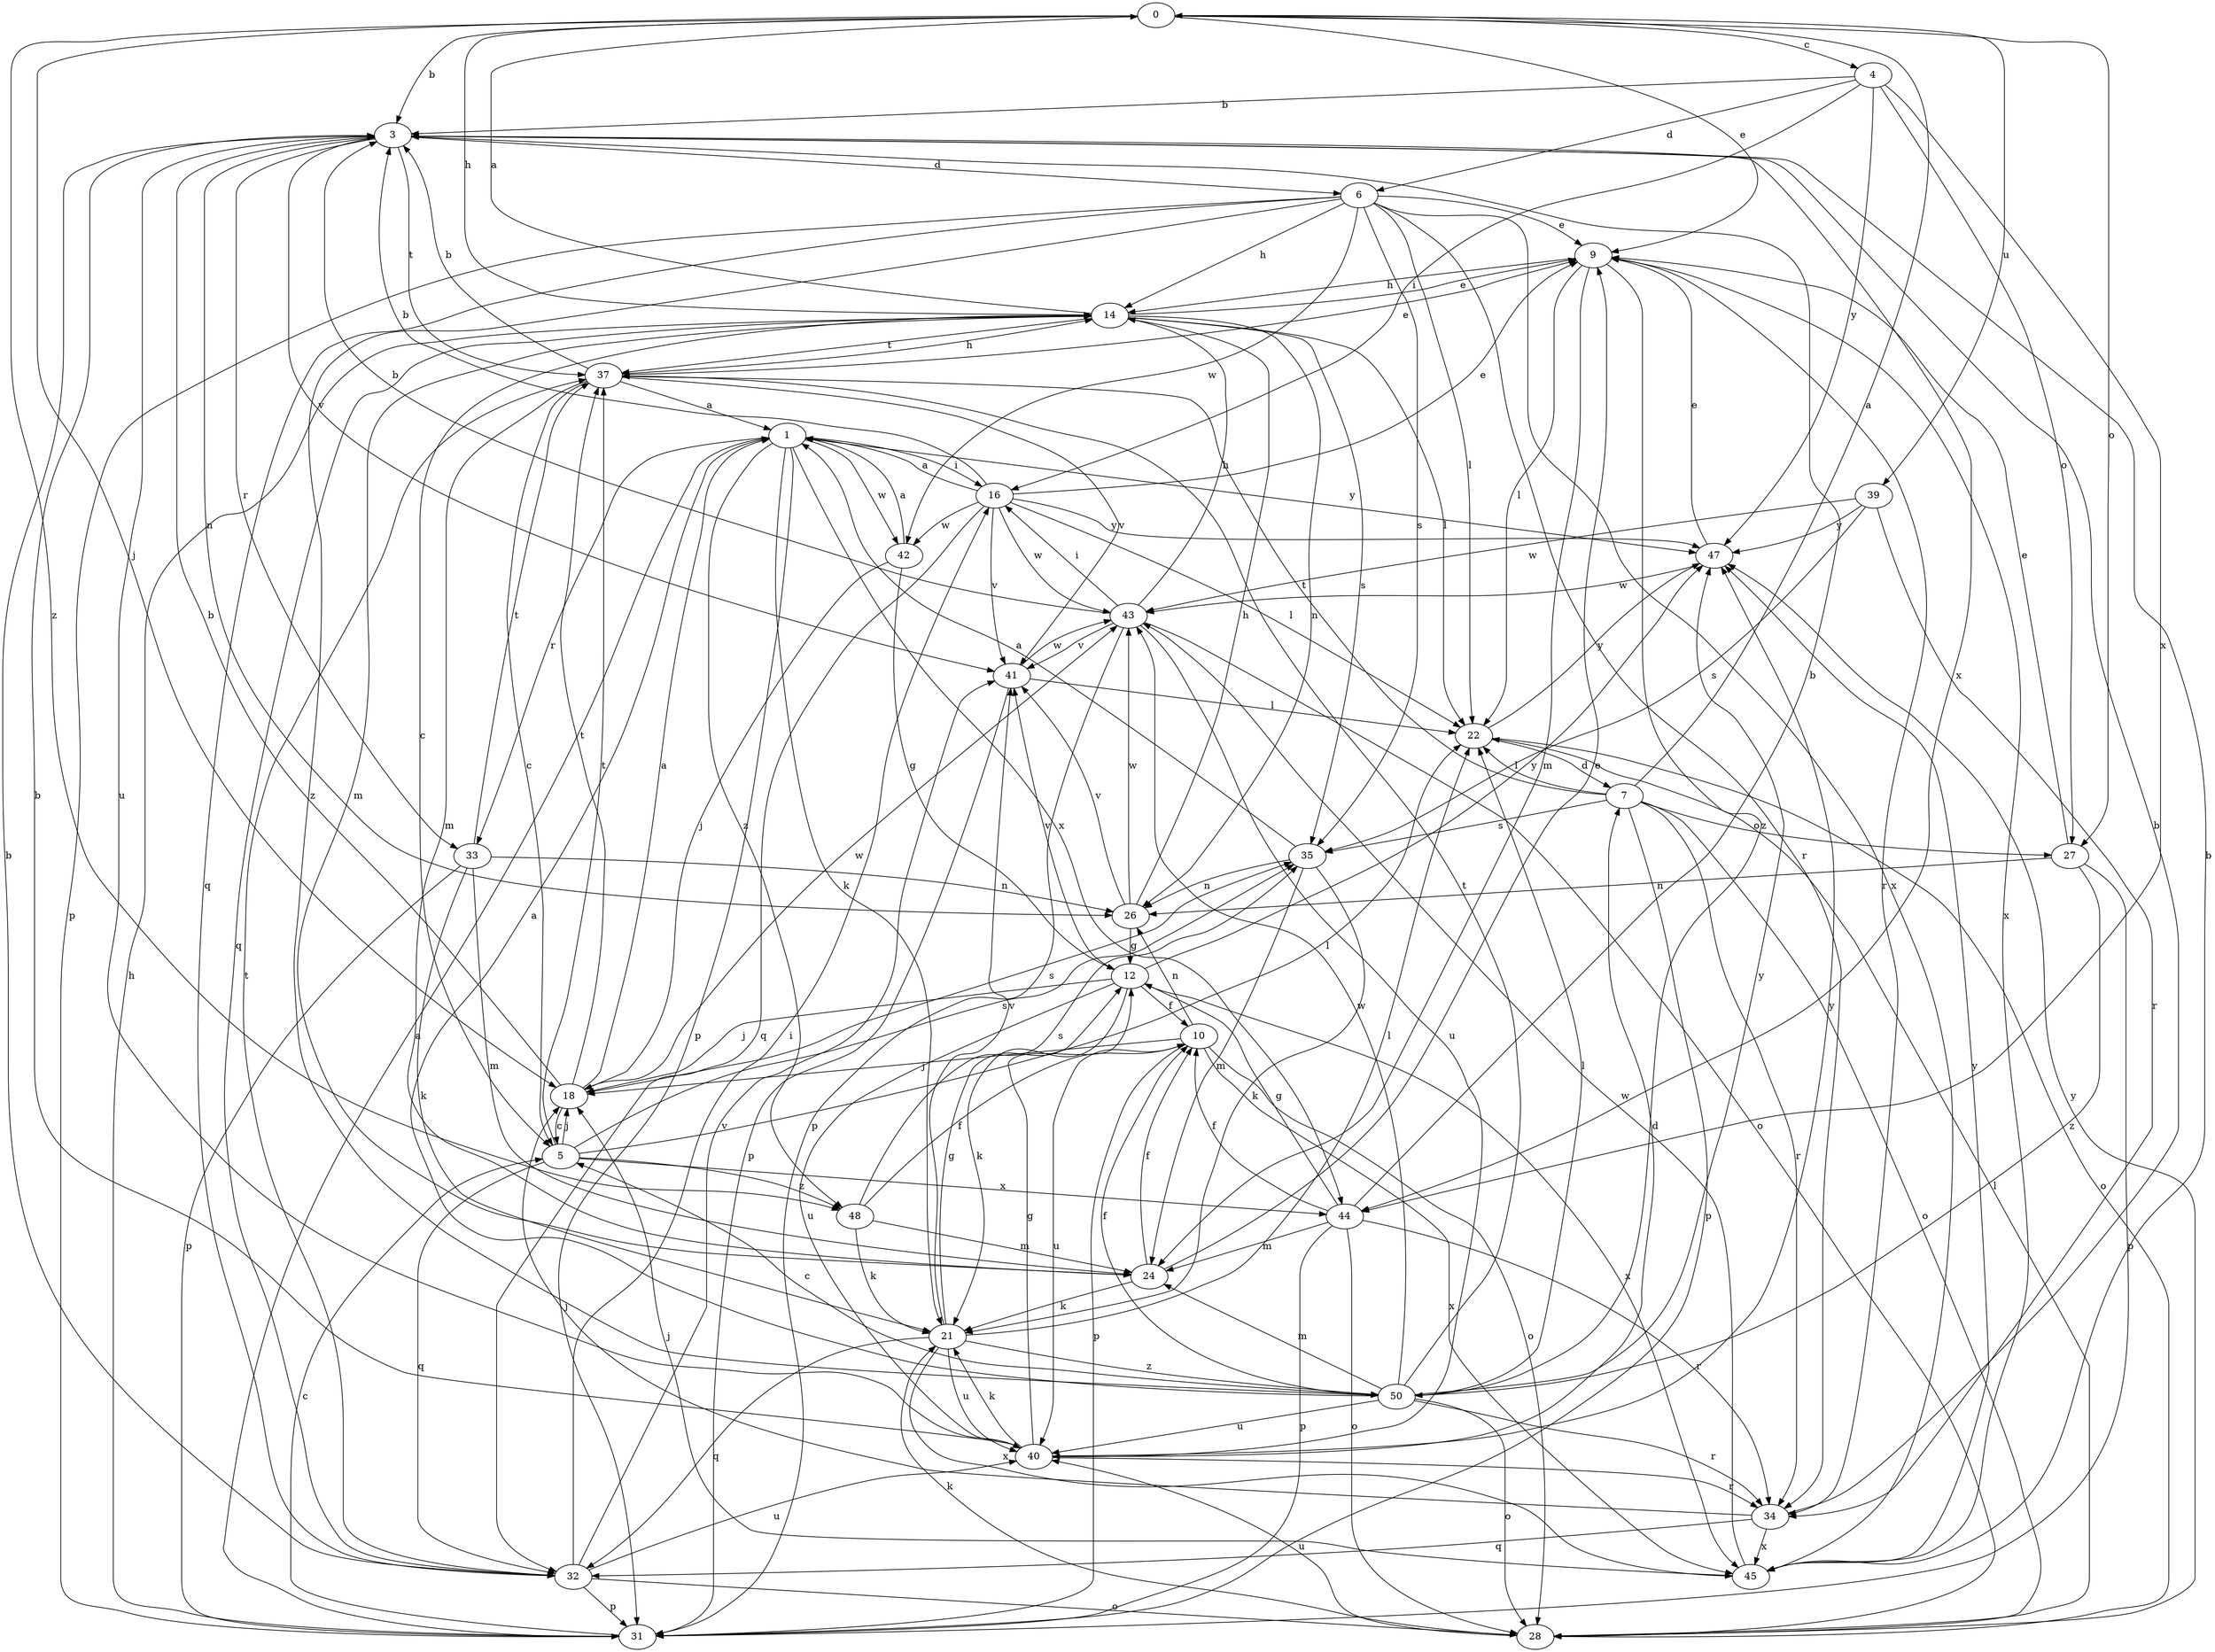 strict digraph  {
0;
1;
3;
4;
5;
6;
7;
9;
10;
12;
14;
16;
18;
21;
22;
24;
26;
27;
28;
31;
32;
33;
34;
35;
37;
39;
40;
41;
42;
43;
44;
45;
47;
48;
50;
0 -> 3  [label=b];
0 -> 4  [label=c];
0 -> 9  [label=e];
0 -> 14  [label=h];
0 -> 18  [label=j];
0 -> 27  [label=o];
0 -> 39  [label=u];
0 -> 48  [label=z];
1 -> 16  [label=i];
1 -> 21  [label=k];
1 -> 31  [label=p];
1 -> 33  [label=r];
1 -> 42  [label=w];
1 -> 44  [label=x];
1 -> 47  [label=y];
1 -> 48  [label=z];
3 -> 6  [label=d];
3 -> 26  [label=n];
3 -> 33  [label=r];
3 -> 37  [label=t];
3 -> 40  [label=u];
3 -> 41  [label=v];
3 -> 44  [label=x];
4 -> 3  [label=b];
4 -> 6  [label=d];
4 -> 16  [label=i];
4 -> 27  [label=o];
4 -> 44  [label=x];
4 -> 47  [label=y];
5 -> 18  [label=j];
5 -> 22  [label=l];
5 -> 32  [label=q];
5 -> 35  [label=s];
5 -> 37  [label=t];
5 -> 44  [label=x];
5 -> 48  [label=z];
6 -> 9  [label=e];
6 -> 14  [label=h];
6 -> 22  [label=l];
6 -> 31  [label=p];
6 -> 32  [label=q];
6 -> 34  [label=r];
6 -> 35  [label=s];
6 -> 42  [label=w];
6 -> 45  [label=x];
6 -> 50  [label=z];
7 -> 0  [label=a];
7 -> 22  [label=l];
7 -> 27  [label=o];
7 -> 28  [label=o];
7 -> 31  [label=p];
7 -> 34  [label=r];
7 -> 35  [label=s];
7 -> 37  [label=t];
9 -> 14  [label=h];
9 -> 22  [label=l];
9 -> 24  [label=m];
9 -> 34  [label=r];
9 -> 45  [label=x];
9 -> 50  [label=z];
10 -> 18  [label=j];
10 -> 26  [label=n];
10 -> 28  [label=o];
10 -> 31  [label=p];
10 -> 40  [label=u];
10 -> 45  [label=x];
12 -> 10  [label=f];
12 -> 18  [label=j];
12 -> 21  [label=k];
12 -> 40  [label=u];
12 -> 41  [label=v];
12 -> 45  [label=x];
12 -> 47  [label=y];
14 -> 0  [label=a];
14 -> 5  [label=c];
14 -> 9  [label=e];
14 -> 22  [label=l];
14 -> 24  [label=m];
14 -> 26  [label=n];
14 -> 32  [label=q];
14 -> 35  [label=s];
14 -> 37  [label=t];
16 -> 1  [label=a];
16 -> 3  [label=b];
16 -> 9  [label=e];
16 -> 22  [label=l];
16 -> 32  [label=q];
16 -> 41  [label=v];
16 -> 42  [label=w];
16 -> 43  [label=w];
16 -> 47  [label=y];
18 -> 1  [label=a];
18 -> 3  [label=b];
18 -> 5  [label=c];
18 -> 35  [label=s];
18 -> 37  [label=t];
18 -> 43  [label=w];
21 -> 12  [label=g];
21 -> 22  [label=l];
21 -> 32  [label=q];
21 -> 40  [label=u];
21 -> 41  [label=v];
21 -> 45  [label=x];
21 -> 50  [label=z];
22 -> 7  [label=d];
22 -> 28  [label=o];
22 -> 47  [label=y];
24 -> 9  [label=e];
24 -> 10  [label=f];
24 -> 21  [label=k];
26 -> 12  [label=g];
26 -> 14  [label=h];
26 -> 41  [label=v];
26 -> 43  [label=w];
27 -> 9  [label=e];
27 -> 26  [label=n];
27 -> 31  [label=p];
27 -> 50  [label=z];
28 -> 21  [label=k];
28 -> 22  [label=l];
28 -> 40  [label=u];
28 -> 47  [label=y];
31 -> 1  [label=a];
31 -> 5  [label=c];
31 -> 14  [label=h];
32 -> 3  [label=b];
32 -> 16  [label=i];
32 -> 28  [label=o];
32 -> 31  [label=p];
32 -> 37  [label=t];
32 -> 40  [label=u];
32 -> 41  [label=v];
33 -> 21  [label=k];
33 -> 24  [label=m];
33 -> 26  [label=n];
33 -> 31  [label=p];
33 -> 37  [label=t];
34 -> 3  [label=b];
34 -> 18  [label=j];
34 -> 32  [label=q];
34 -> 45  [label=x];
35 -> 1  [label=a];
35 -> 21  [label=k];
35 -> 24  [label=m];
35 -> 26  [label=n];
37 -> 1  [label=a];
37 -> 3  [label=b];
37 -> 5  [label=c];
37 -> 9  [label=e];
37 -> 14  [label=h];
37 -> 24  [label=m];
37 -> 41  [label=v];
39 -> 34  [label=r];
39 -> 35  [label=s];
39 -> 43  [label=w];
39 -> 47  [label=y];
40 -> 3  [label=b];
40 -> 7  [label=d];
40 -> 12  [label=g];
40 -> 21  [label=k];
40 -> 34  [label=r];
40 -> 47  [label=y];
41 -> 22  [label=l];
41 -> 31  [label=p];
41 -> 43  [label=w];
42 -> 1  [label=a];
42 -> 12  [label=g];
42 -> 18  [label=j];
43 -> 3  [label=b];
43 -> 14  [label=h];
43 -> 16  [label=i];
43 -> 28  [label=o];
43 -> 31  [label=p];
43 -> 40  [label=u];
43 -> 41  [label=v];
44 -> 3  [label=b];
44 -> 10  [label=f];
44 -> 12  [label=g];
44 -> 24  [label=m];
44 -> 28  [label=o];
44 -> 31  [label=p];
44 -> 34  [label=r];
45 -> 3  [label=b];
45 -> 18  [label=j];
45 -> 43  [label=w];
45 -> 47  [label=y];
47 -> 9  [label=e];
47 -> 43  [label=w];
48 -> 10  [label=f];
48 -> 21  [label=k];
48 -> 24  [label=m];
48 -> 35  [label=s];
50 -> 1  [label=a];
50 -> 5  [label=c];
50 -> 10  [label=f];
50 -> 22  [label=l];
50 -> 24  [label=m];
50 -> 28  [label=o];
50 -> 34  [label=r];
50 -> 37  [label=t];
50 -> 40  [label=u];
50 -> 43  [label=w];
50 -> 47  [label=y];
}
